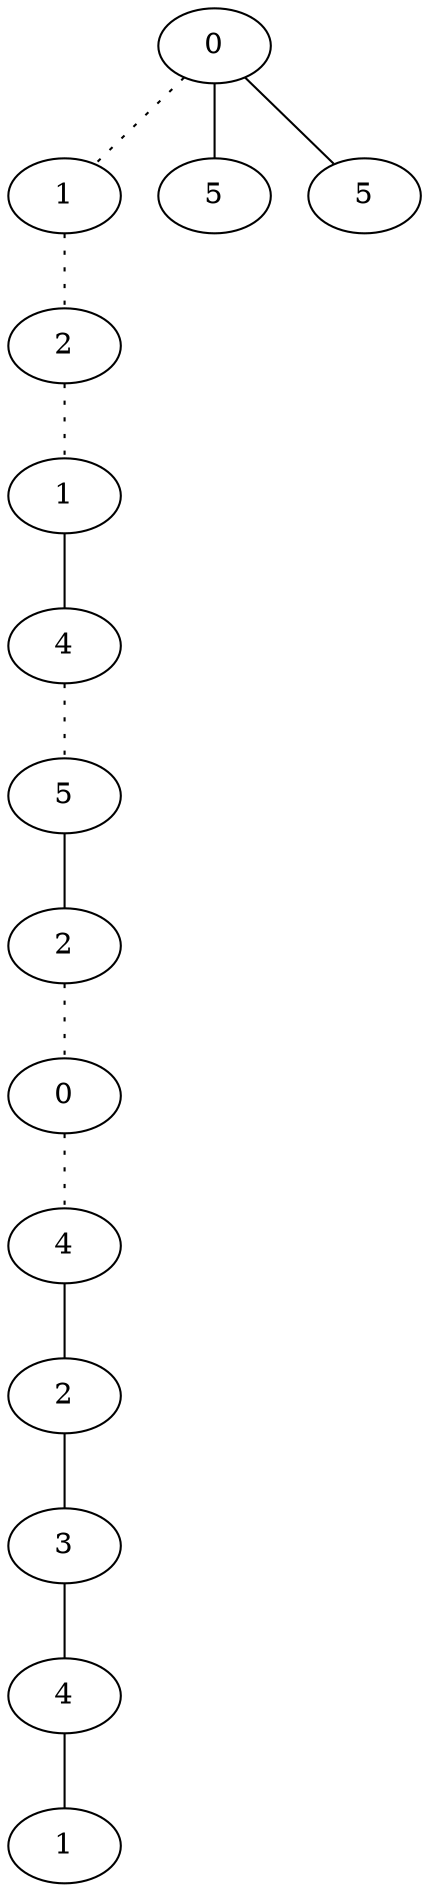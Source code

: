 graph {
a0[label=0];
a1[label=1];
a2[label=2];
a3[label=1];
a4[label=4];
a5[label=5];
a6[label=2];
a7[label=0];
a8[label=4];
a9[label=2];
a10[label=3];
a11[label=4];
a12[label=1];
a13[label=5];
a14[label=5];
a0 -- a1 [style=dotted];
a0 -- a13;
a0 -- a14;
a1 -- a2 [style=dotted];
a2 -- a3 [style=dotted];
a3 -- a4;
a4 -- a5 [style=dotted];
a5 -- a6;
a6 -- a7 [style=dotted];
a7 -- a8 [style=dotted];
a8 -- a9;
a9 -- a10;
a10 -- a11;
a11 -- a12;
}
